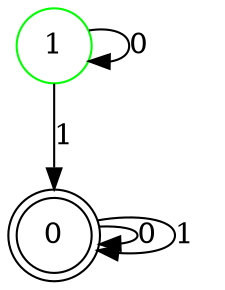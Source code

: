 digraph {
	node [color=black shape=doublecircle]
	0
	node [color=green shape=circle]
	1
	0 -> 0 [label=0]
	0 -> 0 [label=1]
	1 -> 1 [label=0]
	1 -> 0 [label=1]
}
